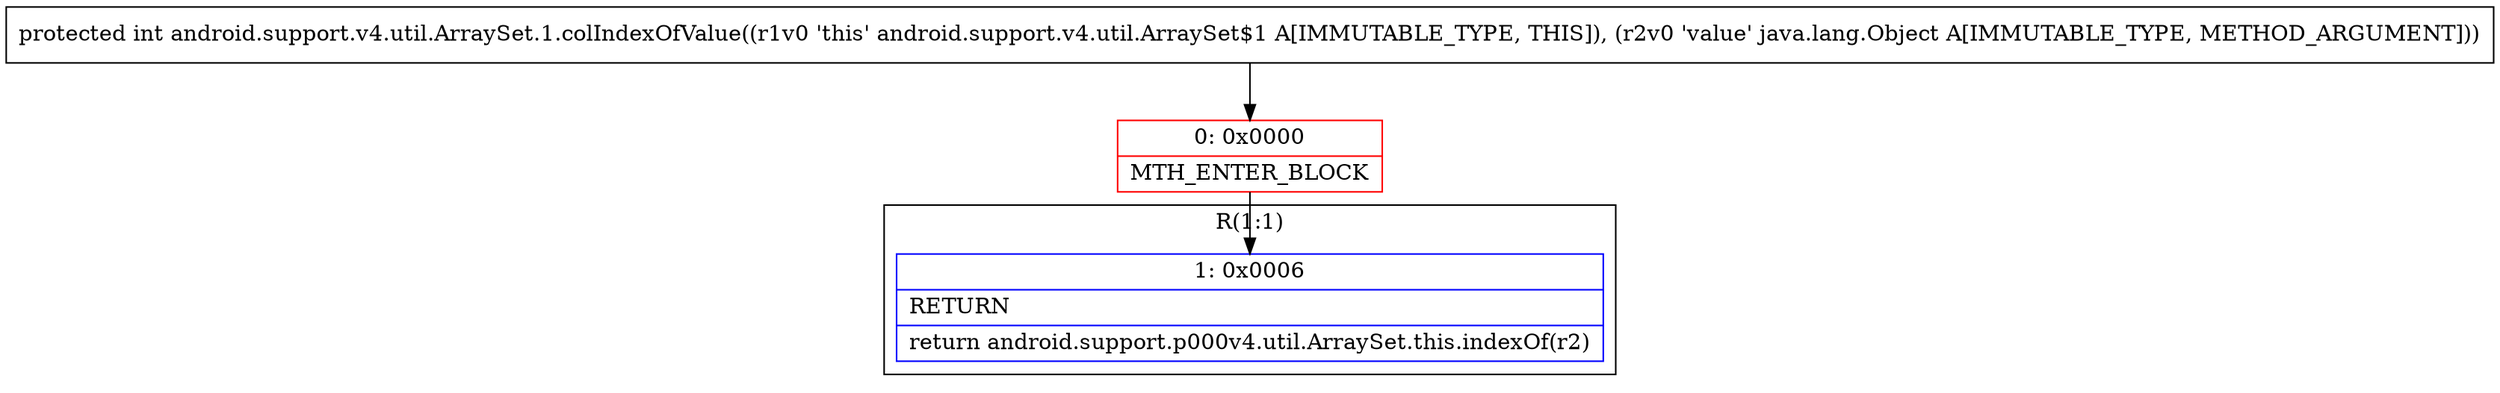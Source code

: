 digraph "CFG forandroid.support.v4.util.ArraySet.1.colIndexOfValue(Ljava\/lang\/Object;)I" {
subgraph cluster_Region_843590023 {
label = "R(1:1)";
node [shape=record,color=blue];
Node_1 [shape=record,label="{1\:\ 0x0006|RETURN\l|return android.support.p000v4.util.ArraySet.this.indexOf(r2)\l}"];
}
Node_0 [shape=record,color=red,label="{0\:\ 0x0000|MTH_ENTER_BLOCK\l}"];
MethodNode[shape=record,label="{protected int android.support.v4.util.ArraySet.1.colIndexOfValue((r1v0 'this' android.support.v4.util.ArraySet$1 A[IMMUTABLE_TYPE, THIS]), (r2v0 'value' java.lang.Object A[IMMUTABLE_TYPE, METHOD_ARGUMENT])) }"];
MethodNode -> Node_0;
Node_0 -> Node_1;
}

